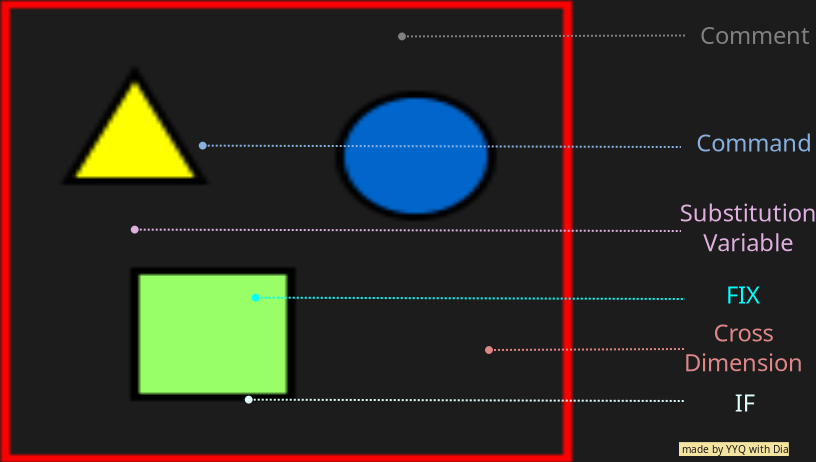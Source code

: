 <?xml version="1.0" encoding="UTF-8"?>
<dia:diagram xmlns:dia="http://www.lysator.liu.se/~alla/dia/">
  <dia:layer name="Background" visible="true" active="true">
    <dia:object type="Standard - Image" version="0" id="O0">
      <dia:attribute name="obj_pos">
        <dia:point val="-0.15,0"/>
      </dia:attribute>
      <dia:attribute name="obj_bb">
        <dia:rectangle val="-0.15,-5.877e-039;28.4,23.05"/>
      </dia:attribute>
      <dia:attribute name="elem_corner">
        <dia:point val="-0.15,0"/>
      </dia:attribute>
      <dia:attribute name="elem_width">
        <dia:real val="28.55"/>
      </dia:attribute>
      <dia:attribute name="elem_height">
        <dia:real val="23.05"/>
      </dia:attribute>
      <dia:attribute name="border_width">
        <dia:real val="1.175e-038"/>
      </dia:attribute>
      <dia:attribute name="draw_border">
        <dia:boolean val="false"/>
      </dia:attribute>
      <dia:attribute name="keep_aspect">
        <dia:boolean val="true"/>
      </dia:attribute>
      <dia:attribute name="file">
        <dia:string>#csc_sample.png#</dia:string>
      </dia:attribute>
    </dia:object>
    <dia:object type="Standard - Line" version="0" id="O1">
      <dia:attribute name="obj_pos">
        <dia:point val="19.75,1.772"/>
      </dia:attribute>
      <dia:attribute name="obj_bb">
        <dia:rectangle val="19.68,1.55;34.1,1.992"/>
      </dia:attribute>
      <dia:attribute name="conn_endpoints">
        <dia:point val="19.75,1.772"/>
        <dia:point val="34.05,1.725"/>
      </dia:attribute>
      <dia:attribute name="numcp">
        <dia:int val="1"/>
      </dia:attribute>
      <dia:attribute name="line_color">
        <dia:color val="#808080"/>
      </dia:attribute>
      <dia:attribute name="line_style">
        <dia:enum val="4"/>
      </dia:attribute>
      <dia:attribute name="start_arrow">
        <dia:enum val="8"/>
      </dia:attribute>
      <dia:attribute name="start_arrow_length">
        <dia:real val="0.3"/>
      </dia:attribute>
      <dia:attribute name="start_arrow_width">
        <dia:real val="0.3"/>
      </dia:attribute>
    </dia:object>
    <dia:object type="Standard - Text" version="1" id="O2">
      <dia:attribute name="obj_pos">
        <dia:point val="34.8,2.15"/>
      </dia:attribute>
      <dia:attribute name="obj_bb">
        <dia:rectangle val="34.8,0.965;39.418,2.445"/>
      </dia:attribute>
      <dia:attribute name="text">
        <dia:composite type="text">
          <dia:attribute name="string">
            <dia:string>#Comment#</dia:string>
          </dia:attribute>
          <dia:attribute name="font">
            <dia:font family="Continuum Medium" style="0" name="Courier"/>
          </dia:attribute>
          <dia:attribute name="height">
            <dia:real val="1.482"/>
          </dia:attribute>
          <dia:attribute name="pos">
            <dia:point val="34.8,2.15"/>
          </dia:attribute>
          <dia:attribute name="color">
            <dia:color val="#808080"/>
          </dia:attribute>
          <dia:attribute name="alignment">
            <dia:enum val="0"/>
          </dia:attribute>
        </dia:composite>
      </dia:attribute>
      <dia:attribute name="valign">
        <dia:enum val="3"/>
      </dia:attribute>
    </dia:object>
    <dia:object type="Standard - Line" version="0" id="O3">
      <dia:attribute name="obj_pos">
        <dia:point val="9.786,7.231"/>
      </dia:attribute>
      <dia:attribute name="obj_bb">
        <dia:rectangle val="9.715,7.011;33.9,7.452"/>
      </dia:attribute>
      <dia:attribute name="conn_endpoints">
        <dia:point val="9.786,7.231"/>
        <dia:point val="33.85,7.3"/>
      </dia:attribute>
      <dia:attribute name="numcp">
        <dia:int val="1"/>
      </dia:attribute>
      <dia:attribute name="line_color">
        <dia:color val="#87afdf"/>
      </dia:attribute>
      <dia:attribute name="line_style">
        <dia:enum val="4"/>
      </dia:attribute>
      <dia:attribute name="start_arrow">
        <dia:enum val="8"/>
      </dia:attribute>
      <dia:attribute name="start_arrow_length">
        <dia:real val="0.3"/>
      </dia:attribute>
      <dia:attribute name="start_arrow_width">
        <dia:real val="0.3"/>
      </dia:attribute>
    </dia:object>
    <dia:object type="Standard - Text" version="1" id="O4">
      <dia:attribute name="obj_pos">
        <dia:point val="34.615,7.527"/>
      </dia:attribute>
      <dia:attribute name="obj_bb">
        <dia:rectangle val="34.615,6.343;39.64,7.822"/>
      </dia:attribute>
      <dia:attribute name="text">
        <dia:composite type="text">
          <dia:attribute name="string">
            <dia:string>#Command#</dia:string>
          </dia:attribute>
          <dia:attribute name="font">
            <dia:font family="Continuum Medium" style="0" name="Courier"/>
          </dia:attribute>
          <dia:attribute name="height">
            <dia:real val="1.482"/>
          </dia:attribute>
          <dia:attribute name="pos">
            <dia:point val="34.615,7.527"/>
          </dia:attribute>
          <dia:attribute name="color">
            <dia:color val="#87afdf"/>
          </dia:attribute>
          <dia:attribute name="alignment">
            <dia:enum val="0"/>
          </dia:attribute>
        </dia:composite>
      </dia:attribute>
      <dia:attribute name="valign">
        <dia:enum val="3"/>
      </dia:attribute>
    </dia:object>
    <dia:object type="Standard - Line" version="0" id="O5">
      <dia:attribute name="obj_pos">
        <dia:point val="6.386,11.43"/>
      </dia:attribute>
      <dia:attribute name="obj_bb">
        <dia:rectangle val="6.315,11.21;33.9,11.651"/>
      </dia:attribute>
      <dia:attribute name="conn_endpoints">
        <dia:point val="6.386,11.43"/>
        <dia:point val="33.85,11.5"/>
      </dia:attribute>
      <dia:attribute name="numcp">
        <dia:int val="1"/>
      </dia:attribute>
      <dia:attribute name="line_color">
        <dia:color val="#dfafdf"/>
      </dia:attribute>
      <dia:attribute name="line_style">
        <dia:enum val="4"/>
      </dia:attribute>
      <dia:attribute name="start_arrow">
        <dia:enum val="8"/>
      </dia:attribute>
      <dia:attribute name="start_arrow_length">
        <dia:real val="0.3"/>
      </dia:attribute>
      <dia:attribute name="start_arrow_width">
        <dia:real val="0.3"/>
      </dia:attribute>
    </dia:object>
    <dia:object type="Standard - Text" version="1" id="O6">
      <dia:attribute name="obj_pos">
        <dia:point val="37.215,11.027"/>
      </dia:attribute>
      <dia:attribute name="obj_bb">
        <dia:rectangle val="34.3,9.842;40.13,12.804"/>
      </dia:attribute>
      <dia:attribute name="text">
        <dia:composite type="text">
          <dia:attribute name="string">
            <dia:string>#Substitution
Variable#</dia:string>
          </dia:attribute>
          <dia:attribute name="font">
            <dia:font family="Continuum Medium" style="0" name="Courier"/>
          </dia:attribute>
          <dia:attribute name="height">
            <dia:real val="1.482"/>
          </dia:attribute>
          <dia:attribute name="pos">
            <dia:point val="37.215,11.027"/>
          </dia:attribute>
          <dia:attribute name="color">
            <dia:color val="#dfafdf"/>
          </dia:attribute>
          <dia:attribute name="alignment">
            <dia:enum val="1"/>
          </dia:attribute>
        </dia:composite>
      </dia:attribute>
      <dia:attribute name="valign">
        <dia:enum val="3"/>
      </dia:attribute>
    </dia:object>
    <dia:object type="Standard - Line" version="0" id="O7">
      <dia:attribute name="obj_pos">
        <dia:point val="12.436,14.831"/>
      </dia:attribute>
      <dia:attribute name="obj_bb">
        <dia:rectangle val="12.365,14.611;34.1,15.052"/>
      </dia:attribute>
      <dia:attribute name="conn_endpoints">
        <dia:point val="12.436,14.831"/>
        <dia:point val="34.05,14.9"/>
      </dia:attribute>
      <dia:attribute name="numcp">
        <dia:int val="1"/>
      </dia:attribute>
      <dia:attribute name="line_color">
        <dia:color val="#00ffff"/>
      </dia:attribute>
      <dia:attribute name="line_style">
        <dia:enum val="4"/>
      </dia:attribute>
      <dia:attribute name="start_arrow">
        <dia:enum val="8"/>
      </dia:attribute>
      <dia:attribute name="start_arrow_length">
        <dia:real val="0.3"/>
      </dia:attribute>
      <dia:attribute name="start_arrow_width">
        <dia:real val="0.3"/>
      </dia:attribute>
    </dia:object>
    <dia:object type="Standard - Text" version="1" id="O8">
      <dia:attribute name="obj_pos">
        <dia:point val="36.946,15.127"/>
      </dia:attribute>
      <dia:attribute name="obj_bb">
        <dia:rectangle val="36.115,13.943;37.778,15.422"/>
      </dia:attribute>
      <dia:attribute name="text">
        <dia:composite type="text">
          <dia:attribute name="string">
            <dia:string>#FIX#</dia:string>
          </dia:attribute>
          <dia:attribute name="font">
            <dia:font family="Continuum Medium" style="0" name="Courier"/>
          </dia:attribute>
          <dia:attribute name="height">
            <dia:real val="1.482"/>
          </dia:attribute>
          <dia:attribute name="pos">
            <dia:point val="36.946,15.127"/>
          </dia:attribute>
          <dia:attribute name="color">
            <dia:color val="#00ffff"/>
          </dia:attribute>
          <dia:attribute name="alignment">
            <dia:enum val="1"/>
          </dia:attribute>
        </dia:composite>
      </dia:attribute>
      <dia:attribute name="valign">
        <dia:enum val="3"/>
      </dia:attribute>
    </dia:object>
    <dia:object type="Standard - Text" version="1" id="O9">
      <dia:attribute name="obj_pos">
        <dia:point val="36.975,17.025"/>
      </dia:attribute>
      <dia:attribute name="obj_bb">
        <dia:rectangle val="34.325,15.84;39.625,18.802"/>
      </dia:attribute>
      <dia:attribute name="text">
        <dia:composite type="text">
          <dia:attribute name="string">
            <dia:string>#Cross
Dimension#</dia:string>
          </dia:attribute>
          <dia:attribute name="font">
            <dia:font family="Continuum Medium" style="0" name="Courier"/>
          </dia:attribute>
          <dia:attribute name="height">
            <dia:real val="1.482"/>
          </dia:attribute>
          <dia:attribute name="pos">
            <dia:point val="36.975,17.025"/>
          </dia:attribute>
          <dia:attribute name="color">
            <dia:color val="#df8787"/>
          </dia:attribute>
          <dia:attribute name="alignment">
            <dia:enum val="1"/>
          </dia:attribute>
        </dia:composite>
      </dia:attribute>
      <dia:attribute name="valign">
        <dia:enum val="3"/>
      </dia:attribute>
    </dia:object>
    <dia:object type="Standard - Line" version="0" id="O10">
      <dia:attribute name="obj_pos">
        <dia:point val="24.098,17.451"/>
      </dia:attribute>
      <dia:attribute name="obj_bb">
        <dia:rectangle val="24.027,17.23;34.1,17.671"/>
      </dia:attribute>
      <dia:attribute name="conn_endpoints">
        <dia:point val="24.098,17.451"/>
        <dia:point val="34.05,17.4"/>
      </dia:attribute>
      <dia:attribute name="numcp">
        <dia:int val="1"/>
      </dia:attribute>
      <dia:attribute name="line_color">
        <dia:color val="#df8787"/>
      </dia:attribute>
      <dia:attribute name="line_style">
        <dia:enum val="4"/>
      </dia:attribute>
      <dia:attribute name="start_arrow">
        <dia:enum val="8"/>
      </dia:attribute>
      <dia:attribute name="start_arrow_length">
        <dia:real val="0.3"/>
      </dia:attribute>
      <dia:attribute name="start_arrow_width">
        <dia:real val="0.3"/>
      </dia:attribute>
    </dia:object>
    <dia:object type="Standard - Text" version="1" id="O11">
      <dia:attribute name="obj_pos">
        <dia:point val="37.032,20.527"/>
      </dia:attribute>
      <dia:attribute name="obj_bb">
        <dia:rectangle val="36.579,19.343;37.486,20.823"/>
      </dia:attribute>
      <dia:attribute name="text">
        <dia:composite type="text">
          <dia:attribute name="string">
            <dia:string>#IF#</dia:string>
          </dia:attribute>
          <dia:attribute name="font">
            <dia:font family="Continuum Medium" style="0" name="Courier"/>
          </dia:attribute>
          <dia:attribute name="height">
            <dia:real val="1.482"/>
          </dia:attribute>
          <dia:attribute name="pos">
            <dia:point val="37.032,20.527"/>
          </dia:attribute>
          <dia:attribute name="color">
            <dia:color val="#e0ffff"/>
          </dia:attribute>
          <dia:attribute name="alignment">
            <dia:enum val="1"/>
          </dia:attribute>
        </dia:composite>
      </dia:attribute>
      <dia:attribute name="valign">
        <dia:enum val="3"/>
      </dia:attribute>
    </dia:object>
    <dia:object type="Standard - Line" version="0" id="O12">
      <dia:attribute name="obj_pos">
        <dia:point val="12.086,19.931"/>
      </dia:attribute>
      <dia:attribute name="obj_bb">
        <dia:rectangle val="12.015,19.71;34.1,20.152"/>
      </dia:attribute>
      <dia:attribute name="conn_endpoints">
        <dia:point val="12.086,19.931"/>
        <dia:point val="34.05,20"/>
      </dia:attribute>
      <dia:attribute name="numcp">
        <dia:int val="1"/>
      </dia:attribute>
      <dia:attribute name="line_color">
        <dia:color val="#e0ffff"/>
      </dia:attribute>
      <dia:attribute name="line_style">
        <dia:enum val="4"/>
      </dia:attribute>
      <dia:attribute name="start_arrow">
        <dia:enum val="8"/>
      </dia:attribute>
      <dia:attribute name="start_arrow_length">
        <dia:real val="0.3"/>
      </dia:attribute>
      <dia:attribute name="start_arrow_width">
        <dia:real val="0.3"/>
      </dia:attribute>
    </dia:object>
    <dia:object type="Standard - Text" version="1" id="O13">
      <dia:attribute name="obj_pos">
        <dia:point val="33.75,22.75"/>
      </dia:attribute>
      <dia:attribute name="obj_bb">
        <dia:rectangle val="33.75,22.172;39.962,22.75"/>
      </dia:attribute>
      <dia:attribute name="text">
        <dia:composite type="text">
          <dia:attribute name="string">
            <dia:string># made by YYQ with Dia #</dia:string>
          </dia:attribute>
          <dia:attribute name="font">
            <dia:font family="Dungeon" style="0" name="Courier"/>
          </dia:attribute>
          <dia:attribute name="height">
            <dia:real val="0.635"/>
          </dia:attribute>
          <dia:attribute name="pos">
            <dia:point val="33.75,22.637"/>
          </dia:attribute>
          <dia:attribute name="color">
            <dia:color val="#1c1c1c"/>
          </dia:attribute>
          <dia:attribute name="alignment">
            <dia:enum val="0"/>
          </dia:attribute>
        </dia:composite>
      </dia:attribute>
      <dia:attribute name="valign">
        <dia:enum val="1"/>
      </dia:attribute>
      <dia:attribute name="fill_color">
        <dia:color val="#f5e4a0"/>
      </dia:attribute>
      <dia:attribute name="show_background">
        <dia:boolean val="true"/>
      </dia:attribute>
    </dia:object>
  </dia:layer>
</dia:diagram>
